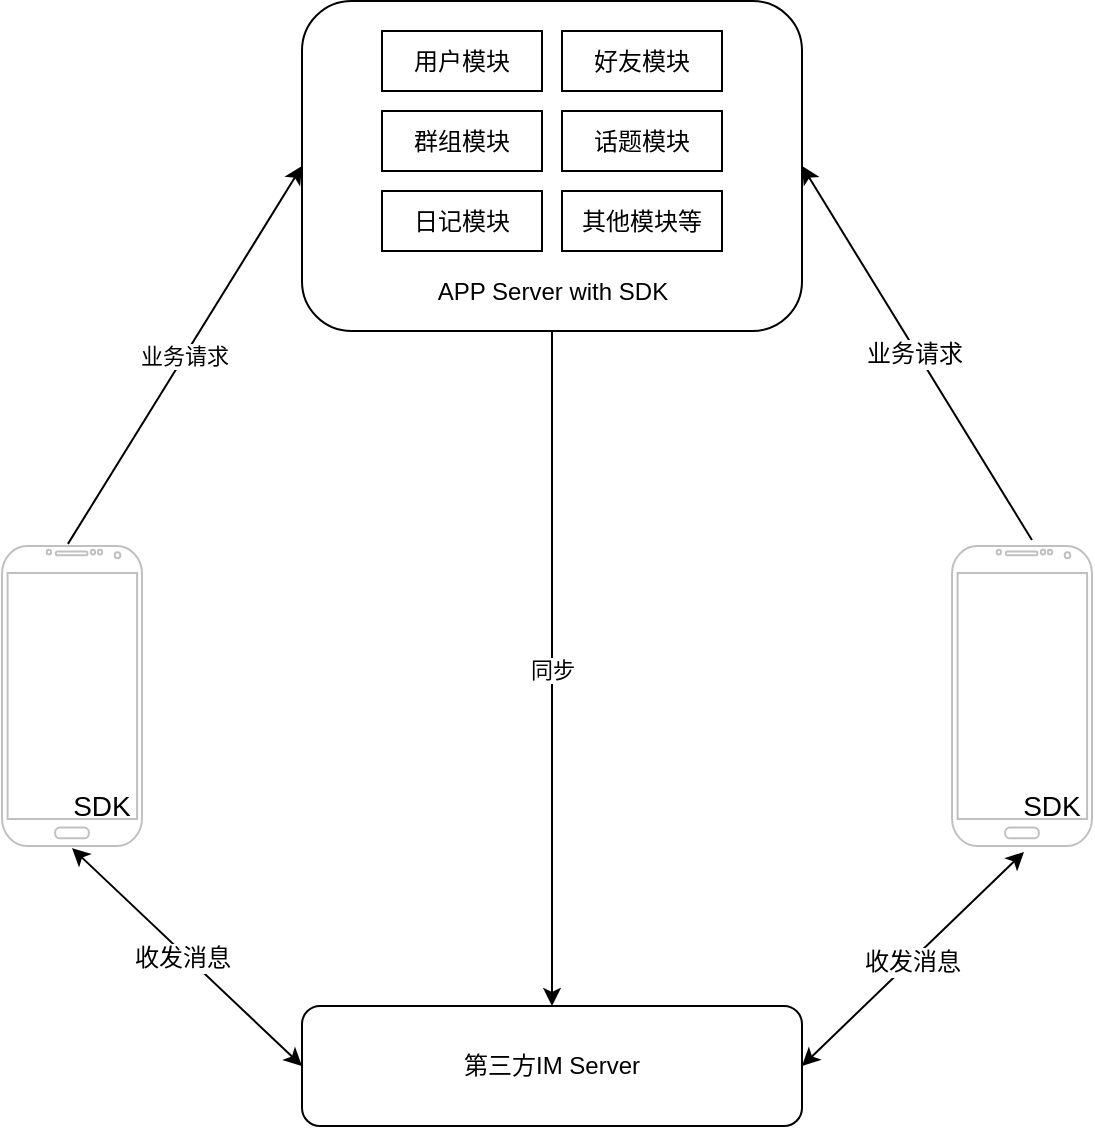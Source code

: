 <mxfile version="11.2.8" type="github" pages="1"><diagram id="GGFsy1_bOI90IXZMzcWp" name="Page-1"><mxGraphModel dx="905" dy="1792" grid="1" gridSize="10" guides="1" tooltips="1" connect="1" arrows="1" fold="1" page="1" pageScale="1" pageWidth="827" pageHeight="1169" math="0" shadow="0"><root><mxCell id="0"/><mxCell id="1" parent="0"/><mxCell id="yWcP0lMB-XWJv-ilBL_B-11" value="" style="group" vertex="1" connectable="0" parent="1"><mxGeometry x="230" y="-12.5" width="250" height="165" as="geometry"/></mxCell><mxCell id="yWcP0lMB-XWJv-ilBL_B-9" value="" style="rounded=1;whiteSpace=wrap;html=1;" vertex="1" parent="yWcP0lMB-XWJv-ilBL_B-11"><mxGeometry width="250" height="165" as="geometry"/></mxCell><mxCell id="yWcP0lMB-XWJv-ilBL_B-1" value="用户模块" style="rounded=1;whiteSpace=wrap;html=1;arcSize=0;" vertex="1" parent="yWcP0lMB-XWJv-ilBL_B-11"><mxGeometry x="40" y="15" width="80" height="30" as="geometry"/></mxCell><mxCell id="yWcP0lMB-XWJv-ilBL_B-4" value="好友模块" style="rounded=1;whiteSpace=wrap;html=1;arcSize=0;" vertex="1" parent="yWcP0lMB-XWJv-ilBL_B-11"><mxGeometry x="130" y="15" width="80" height="30" as="geometry"/></mxCell><mxCell id="yWcP0lMB-XWJv-ilBL_B-5" value="群组模块" style="rounded=1;whiteSpace=wrap;html=1;arcSize=0;" vertex="1" parent="yWcP0lMB-XWJv-ilBL_B-11"><mxGeometry x="40" y="55" width="80" height="30" as="geometry"/></mxCell><mxCell id="yWcP0lMB-XWJv-ilBL_B-6" value="话题模块" style="rounded=1;whiteSpace=wrap;html=1;arcSize=0;" vertex="1" parent="yWcP0lMB-XWJv-ilBL_B-11"><mxGeometry x="130" y="55" width="80" height="30" as="geometry"/></mxCell><mxCell id="yWcP0lMB-XWJv-ilBL_B-7" value="日记模块" style="rounded=1;whiteSpace=wrap;html=1;arcSize=0;" vertex="1" parent="yWcP0lMB-XWJv-ilBL_B-11"><mxGeometry x="40" y="95" width="80" height="30" as="geometry"/></mxCell><mxCell id="yWcP0lMB-XWJv-ilBL_B-8" value="其他模块等" style="rounded=1;whiteSpace=wrap;html=1;arcSize=0;" vertex="1" parent="yWcP0lMB-XWJv-ilBL_B-11"><mxGeometry x="130" y="95" width="80" height="30" as="geometry"/></mxCell><mxCell id="yWcP0lMB-XWJv-ilBL_B-10" value="APP Server with SDK" style="text;html=1;strokeColor=none;fillColor=none;align=center;verticalAlign=middle;whiteSpace=wrap;rounded=0;" vertex="1" parent="yWcP0lMB-XWJv-ilBL_B-11"><mxGeometry x="58.5" y="135" width="133" height="20" as="geometry"/></mxCell><mxCell id="yWcP0lMB-XWJv-ilBL_B-16" value="" style="group" vertex="1" connectable="0" parent="1"><mxGeometry x="80" y="260" width="70" height="150" as="geometry"/></mxCell><mxCell id="yWcP0lMB-XWJv-ilBL_B-15" value="" style="group" vertex="1" connectable="0" parent="yWcP0lMB-XWJv-ilBL_B-16"><mxGeometry width="70" height="150" as="geometry"/></mxCell><mxCell id="yWcP0lMB-XWJv-ilBL_B-12" value="" style="verticalLabelPosition=bottom;verticalAlign=top;html=1;shadow=0;dashed=0;strokeWidth=1;shape=mxgraph.android.phone2;fillColor=#ffffff;strokeColor=#c0c0c0;" vertex="1" parent="yWcP0lMB-XWJv-ilBL_B-15"><mxGeometry width="70" height="150" as="geometry"/></mxCell><mxCell id="yWcP0lMB-XWJv-ilBL_B-13" value="&lt;font style=&quot;font-size: 14px&quot;&gt;SDK&lt;/font&gt;" style="text;html=1;strokeColor=none;fillColor=none;align=center;verticalAlign=middle;whiteSpace=wrap;rounded=0;" vertex="1" parent="yWcP0lMB-XWJv-ilBL_B-15"><mxGeometry x="30" y="120" width="40" height="20" as="geometry"/></mxCell><mxCell id="yWcP0lMB-XWJv-ilBL_B-17" value="" style="group" vertex="1" connectable="0" parent="1"><mxGeometry x="555" y="260" width="70" height="150" as="geometry"/></mxCell><mxCell id="yWcP0lMB-XWJv-ilBL_B-18" value="" style="group" vertex="1" connectable="0" parent="yWcP0lMB-XWJv-ilBL_B-17"><mxGeometry width="70" height="150" as="geometry"/></mxCell><mxCell id="yWcP0lMB-XWJv-ilBL_B-19" value="" style="verticalLabelPosition=bottom;verticalAlign=top;html=1;shadow=0;dashed=0;strokeWidth=1;shape=mxgraph.android.phone2;fillColor=#ffffff;strokeColor=#c0c0c0;" vertex="1" parent="yWcP0lMB-XWJv-ilBL_B-18"><mxGeometry width="70" height="150" as="geometry"/></mxCell><mxCell id="yWcP0lMB-XWJv-ilBL_B-20" value="&lt;font style=&quot;font-size: 14px&quot;&gt;SDK&lt;/font&gt;" style="text;html=1;strokeColor=none;fillColor=none;align=center;verticalAlign=middle;whiteSpace=wrap;rounded=0;" vertex="1" parent="yWcP0lMB-XWJv-ilBL_B-18"><mxGeometry x="30" y="120" width="40" height="20" as="geometry"/></mxCell><mxCell id="yWcP0lMB-XWJv-ilBL_B-21" value="第三方IM Server" style="rounded=1;whiteSpace=wrap;html=1;" vertex="1" parent="1"><mxGeometry x="230" y="490" width="250" height="60" as="geometry"/></mxCell><mxCell id="yWcP0lMB-XWJv-ilBL_B-23" value="" style="endArrow=classic;startArrow=classic;html=1;entryX=0.5;entryY=1.007;entryDx=0;entryDy=0;entryPerimeter=0;exitX=0;exitY=0.5;exitDx=0;exitDy=0;" edge="1" parent="1" source="yWcP0lMB-XWJv-ilBL_B-21" target="yWcP0lMB-XWJv-ilBL_B-12"><mxGeometry width="50" height="50" relative="1" as="geometry"><mxPoint x="115" y="500" as="sourcePoint"/><mxPoint x="165" y="450" as="targetPoint"/></mxGeometry></mxCell><mxCell id="yWcP0lMB-XWJv-ilBL_B-26" value="收发消息" style="text;html=1;resizable=0;points=[];align=center;verticalAlign=middle;labelBackgroundColor=#ffffff;" vertex="1" connectable="0" parent="yWcP0lMB-XWJv-ilBL_B-23"><mxGeometry x="0.019" y="2" relative="1" as="geometry"><mxPoint as="offset"/></mxGeometry></mxCell><mxCell id="yWcP0lMB-XWJv-ilBL_B-25" value="" style="endArrow=classic;startArrow=classic;html=1;exitX=1;exitY=0.5;exitDx=0;exitDy=0;entryX=0.514;entryY=1.02;entryDx=0;entryDy=0;entryPerimeter=0;" edge="1" parent="1" source="yWcP0lMB-XWJv-ilBL_B-21" target="yWcP0lMB-XWJv-ilBL_B-19"><mxGeometry width="50" height="50" relative="1" as="geometry"><mxPoint x="500" y="520" as="sourcePoint"/><mxPoint x="590" y="420" as="targetPoint"/></mxGeometry></mxCell><mxCell id="yWcP0lMB-XWJv-ilBL_B-27" value="&lt;span style=&quot;font-family: &amp;#34;helvetica&amp;#34; , &amp;#34;arial&amp;#34; , sans-serif ; font-size: 0px ; background-color: rgb(248 , 249 , 250)&quot;&gt;shou&lt;/span&gt;" style="text;html=1;resizable=0;points=[];align=center;verticalAlign=middle;labelBackgroundColor=#ffffff;" vertex="1" connectable="0" parent="yWcP0lMB-XWJv-ilBL_B-25"><mxGeometry x="0.023" y="-1" relative="1" as="geometry"><mxPoint as="offset"/></mxGeometry></mxCell><mxCell id="yWcP0lMB-XWJv-ilBL_B-28" value="收发消息" style="text;html=1;resizable=0;points=[];align=center;verticalAlign=middle;labelBackgroundColor=#ffffff;" vertex="1" connectable="0" parent="yWcP0lMB-XWJv-ilBL_B-25"><mxGeometry x="-0.022" relative="1" as="geometry"><mxPoint as="offset"/></mxGeometry></mxCell><mxCell id="yWcP0lMB-XWJv-ilBL_B-29" value="业务请求" style="endArrow=classic;html=1;entryX=0;entryY=0.5;entryDx=0;entryDy=0;exitX=0.471;exitY=-0.007;exitDx=0;exitDy=0;exitPerimeter=0;" edge="1" parent="1" source="yWcP0lMB-XWJv-ilBL_B-12" target="yWcP0lMB-XWJv-ilBL_B-9"><mxGeometry width="50" height="50" relative="1" as="geometry"><mxPoint x="130" y="220" as="sourcePoint"/><mxPoint x="180" y="170" as="targetPoint"/></mxGeometry></mxCell><mxCell id="yWcP0lMB-XWJv-ilBL_B-30" value="" style="endArrow=classic;html=1;entryX=1;entryY=0.5;entryDx=0;entryDy=0;exitX=0.571;exitY=-0.02;exitDx=0;exitDy=0;exitPerimeter=0;" edge="1" parent="1" source="yWcP0lMB-XWJv-ilBL_B-19" target="yWcP0lMB-XWJv-ilBL_B-9"><mxGeometry width="50" height="50" relative="1" as="geometry"><mxPoint x="560" y="190" as="sourcePoint"/><mxPoint x="610" y="140" as="targetPoint"/></mxGeometry></mxCell><mxCell id="yWcP0lMB-XWJv-ilBL_B-31" value="业务请求" style="text;html=1;resizable=0;points=[];align=center;verticalAlign=middle;labelBackgroundColor=#ffffff;" vertex="1" connectable="0" parent="yWcP0lMB-XWJv-ilBL_B-30"><mxGeometry x="0.013" y="1" relative="1" as="geometry"><mxPoint y="1" as="offset"/></mxGeometry></mxCell><mxCell id="yWcP0lMB-XWJv-ilBL_B-32" value="同步" style="endArrow=classic;html=1;exitX=0.5;exitY=1;exitDx=0;exitDy=0;entryX=0.5;entryY=0;entryDx=0;entryDy=0;" edge="1" parent="1" source="yWcP0lMB-XWJv-ilBL_B-9" target="yWcP0lMB-XWJv-ilBL_B-21"><mxGeometry width="50" height="50" relative="1" as="geometry"><mxPoint x="300" y="320" as="sourcePoint"/><mxPoint x="350" y="270" as="targetPoint"/></mxGeometry></mxCell></root></mxGraphModel></diagram></mxfile>